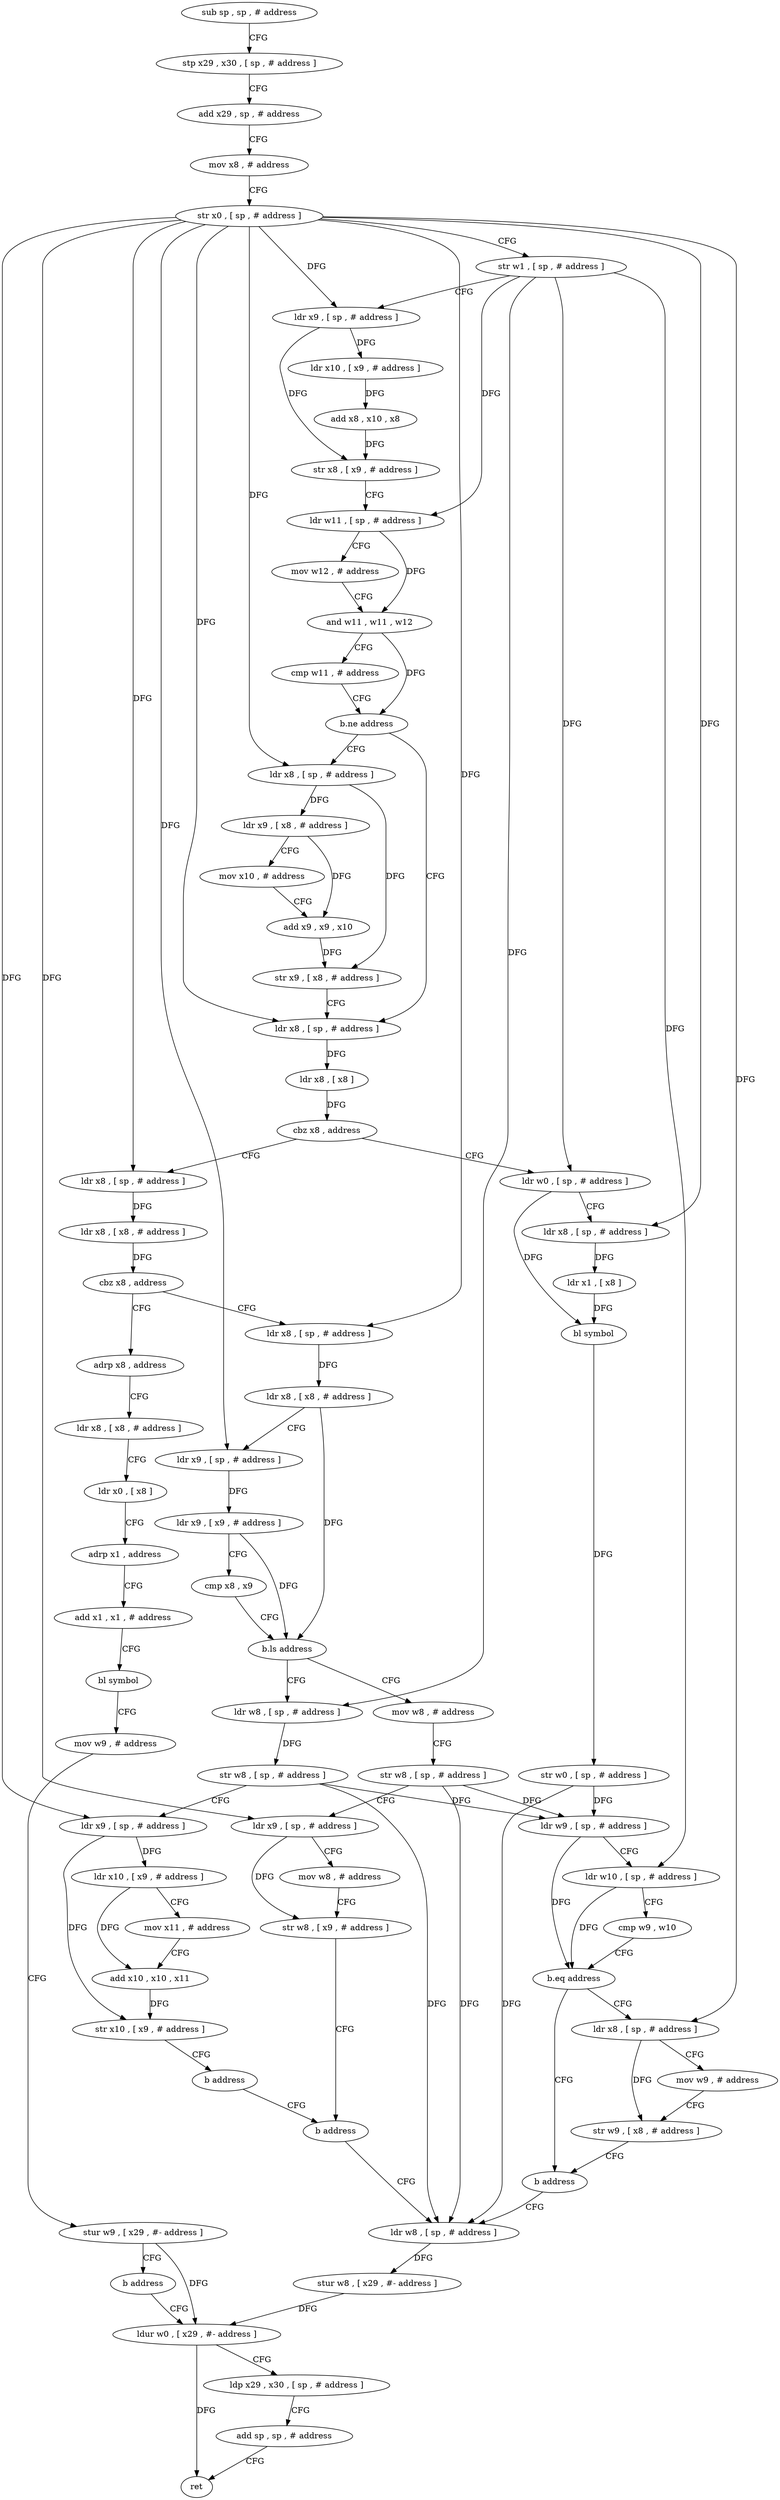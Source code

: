 digraph "func" {
"106428" [label = "sub sp , sp , # address" ]
"106432" [label = "stp x29 , x30 , [ sp , # address ]" ]
"106436" [label = "add x29 , sp , # address" ]
"106440" [label = "mov x8 , # address" ]
"106444" [label = "str x0 , [ sp , # address ]" ]
"106448" [label = "str w1 , [ sp , # address ]" ]
"106452" [label = "ldr x9 , [ sp , # address ]" ]
"106456" [label = "ldr x10 , [ x9 , # address ]" ]
"106460" [label = "add x8 , x10 , x8" ]
"106464" [label = "str x8 , [ x9 , # address ]" ]
"106468" [label = "ldr w11 , [ sp , # address ]" ]
"106472" [label = "mov w12 , # address" ]
"106476" [label = "and w11 , w11 , w12" ]
"106480" [label = "cmp w11 , # address" ]
"106484" [label = "b.ne address" ]
"106508" [label = "ldr x8 , [ sp , # address ]" ]
"106488" [label = "ldr x8 , [ sp , # address ]" ]
"106512" [label = "ldr x8 , [ x8 ]" ]
"106516" [label = "cbz x8 , address" ]
"106572" [label = "ldr x8 , [ sp , # address ]" ]
"106520" [label = "ldr w0 , [ sp , # address ]" ]
"106492" [label = "ldr x9 , [ x8 , # address ]" ]
"106496" [label = "mov x10 , # address" ]
"106500" [label = "add x9 , x9 , x10" ]
"106504" [label = "str x9 , [ x8 , # address ]" ]
"106576" [label = "ldr x8 , [ x8 , # address ]" ]
"106580" [label = "cbz x8 , address" ]
"106664" [label = "adrp x8 , address" ]
"106584" [label = "ldr x8 , [ sp , # address ]" ]
"106524" [label = "ldr x8 , [ sp , # address ]" ]
"106528" [label = "ldr x1 , [ x8 ]" ]
"106532" [label = "bl symbol" ]
"106536" [label = "str w0 , [ sp , # address ]" ]
"106540" [label = "ldr w9 , [ sp , # address ]" ]
"106544" [label = "ldr w10 , [ sp , # address ]" ]
"106548" [label = "cmp w9 , w10" ]
"106552" [label = "b.eq address" ]
"106568" [label = "b address" ]
"106556" [label = "ldr x8 , [ sp , # address ]" ]
"106668" [label = "ldr x8 , [ x8 , # address ]" ]
"106672" [label = "ldr x0 , [ x8 ]" ]
"106676" [label = "adrp x1 , address" ]
"106680" [label = "add x1 , x1 , # address" ]
"106684" [label = "bl symbol" ]
"106688" [label = "mov w9 , # address" ]
"106692" [label = "stur w9 , [ x29 , #- address ]" ]
"106696" [label = "b address" ]
"106708" [label = "ldur w0 , [ x29 , #- address ]" ]
"106588" [label = "ldr x8 , [ x8 , # address ]" ]
"106592" [label = "ldr x9 , [ sp , # address ]" ]
"106596" [label = "ldr x9 , [ x9 , # address ]" ]
"106600" [label = "cmp x8 , x9" ]
"106604" [label = "b.ls address" ]
"106640" [label = "mov w8 , # address" ]
"106608" [label = "ldr w8 , [ sp , # address ]" ]
"106700" [label = "ldr w8 , [ sp , # address ]" ]
"106560" [label = "mov w9 , # address" ]
"106564" [label = "str w9 , [ x8 , # address ]" ]
"106712" [label = "ldp x29 , x30 , [ sp , # address ]" ]
"106716" [label = "add sp , sp , # address" ]
"106720" [label = "ret" ]
"106644" [label = "str w8 , [ sp , # address ]" ]
"106648" [label = "ldr x9 , [ sp , # address ]" ]
"106652" [label = "mov w8 , # address" ]
"106656" [label = "str w8 , [ x9 , # address ]" ]
"106660" [label = "b address" ]
"106612" [label = "str w8 , [ sp , # address ]" ]
"106616" [label = "ldr x9 , [ sp , # address ]" ]
"106620" [label = "ldr x10 , [ x9 , # address ]" ]
"106624" [label = "mov x11 , # address" ]
"106628" [label = "add x10 , x10 , x11" ]
"106632" [label = "str x10 , [ x9 , # address ]" ]
"106636" [label = "b address" ]
"106704" [label = "stur w8 , [ x29 , #- address ]" ]
"106428" -> "106432" [ label = "CFG" ]
"106432" -> "106436" [ label = "CFG" ]
"106436" -> "106440" [ label = "CFG" ]
"106440" -> "106444" [ label = "CFG" ]
"106444" -> "106448" [ label = "CFG" ]
"106444" -> "106452" [ label = "DFG" ]
"106444" -> "106508" [ label = "DFG" ]
"106444" -> "106488" [ label = "DFG" ]
"106444" -> "106572" [ label = "DFG" ]
"106444" -> "106524" [ label = "DFG" ]
"106444" -> "106584" [ label = "DFG" ]
"106444" -> "106592" [ label = "DFG" ]
"106444" -> "106556" [ label = "DFG" ]
"106444" -> "106648" [ label = "DFG" ]
"106444" -> "106616" [ label = "DFG" ]
"106448" -> "106452" [ label = "CFG" ]
"106448" -> "106468" [ label = "DFG" ]
"106448" -> "106520" [ label = "DFG" ]
"106448" -> "106544" [ label = "DFG" ]
"106448" -> "106608" [ label = "DFG" ]
"106452" -> "106456" [ label = "DFG" ]
"106452" -> "106464" [ label = "DFG" ]
"106456" -> "106460" [ label = "DFG" ]
"106460" -> "106464" [ label = "DFG" ]
"106464" -> "106468" [ label = "CFG" ]
"106468" -> "106472" [ label = "CFG" ]
"106468" -> "106476" [ label = "DFG" ]
"106472" -> "106476" [ label = "CFG" ]
"106476" -> "106480" [ label = "CFG" ]
"106476" -> "106484" [ label = "DFG" ]
"106480" -> "106484" [ label = "CFG" ]
"106484" -> "106508" [ label = "CFG" ]
"106484" -> "106488" [ label = "CFG" ]
"106508" -> "106512" [ label = "DFG" ]
"106488" -> "106492" [ label = "DFG" ]
"106488" -> "106504" [ label = "DFG" ]
"106512" -> "106516" [ label = "DFG" ]
"106516" -> "106572" [ label = "CFG" ]
"106516" -> "106520" [ label = "CFG" ]
"106572" -> "106576" [ label = "DFG" ]
"106520" -> "106524" [ label = "CFG" ]
"106520" -> "106532" [ label = "DFG" ]
"106492" -> "106496" [ label = "CFG" ]
"106492" -> "106500" [ label = "DFG" ]
"106496" -> "106500" [ label = "CFG" ]
"106500" -> "106504" [ label = "DFG" ]
"106504" -> "106508" [ label = "CFG" ]
"106576" -> "106580" [ label = "DFG" ]
"106580" -> "106664" [ label = "CFG" ]
"106580" -> "106584" [ label = "CFG" ]
"106664" -> "106668" [ label = "CFG" ]
"106584" -> "106588" [ label = "DFG" ]
"106524" -> "106528" [ label = "DFG" ]
"106528" -> "106532" [ label = "DFG" ]
"106532" -> "106536" [ label = "DFG" ]
"106536" -> "106540" [ label = "DFG" ]
"106536" -> "106700" [ label = "DFG" ]
"106540" -> "106544" [ label = "CFG" ]
"106540" -> "106552" [ label = "DFG" ]
"106544" -> "106548" [ label = "CFG" ]
"106544" -> "106552" [ label = "DFG" ]
"106548" -> "106552" [ label = "CFG" ]
"106552" -> "106568" [ label = "CFG" ]
"106552" -> "106556" [ label = "CFG" ]
"106568" -> "106700" [ label = "CFG" ]
"106556" -> "106560" [ label = "CFG" ]
"106556" -> "106564" [ label = "DFG" ]
"106668" -> "106672" [ label = "CFG" ]
"106672" -> "106676" [ label = "CFG" ]
"106676" -> "106680" [ label = "CFG" ]
"106680" -> "106684" [ label = "CFG" ]
"106684" -> "106688" [ label = "CFG" ]
"106688" -> "106692" [ label = "CFG" ]
"106692" -> "106696" [ label = "CFG" ]
"106692" -> "106708" [ label = "DFG" ]
"106696" -> "106708" [ label = "CFG" ]
"106708" -> "106712" [ label = "CFG" ]
"106708" -> "106720" [ label = "DFG" ]
"106588" -> "106592" [ label = "CFG" ]
"106588" -> "106604" [ label = "DFG" ]
"106592" -> "106596" [ label = "DFG" ]
"106596" -> "106600" [ label = "CFG" ]
"106596" -> "106604" [ label = "DFG" ]
"106600" -> "106604" [ label = "CFG" ]
"106604" -> "106640" [ label = "CFG" ]
"106604" -> "106608" [ label = "CFG" ]
"106640" -> "106644" [ label = "CFG" ]
"106608" -> "106612" [ label = "DFG" ]
"106700" -> "106704" [ label = "DFG" ]
"106560" -> "106564" [ label = "CFG" ]
"106564" -> "106568" [ label = "CFG" ]
"106712" -> "106716" [ label = "CFG" ]
"106716" -> "106720" [ label = "CFG" ]
"106644" -> "106648" [ label = "CFG" ]
"106644" -> "106540" [ label = "DFG" ]
"106644" -> "106700" [ label = "DFG" ]
"106648" -> "106652" [ label = "CFG" ]
"106648" -> "106656" [ label = "DFG" ]
"106652" -> "106656" [ label = "CFG" ]
"106656" -> "106660" [ label = "CFG" ]
"106660" -> "106700" [ label = "CFG" ]
"106612" -> "106616" [ label = "CFG" ]
"106612" -> "106540" [ label = "DFG" ]
"106612" -> "106700" [ label = "DFG" ]
"106616" -> "106620" [ label = "DFG" ]
"106616" -> "106632" [ label = "DFG" ]
"106620" -> "106624" [ label = "CFG" ]
"106620" -> "106628" [ label = "DFG" ]
"106624" -> "106628" [ label = "CFG" ]
"106628" -> "106632" [ label = "DFG" ]
"106632" -> "106636" [ label = "CFG" ]
"106636" -> "106660" [ label = "CFG" ]
"106704" -> "106708" [ label = "DFG" ]
}
